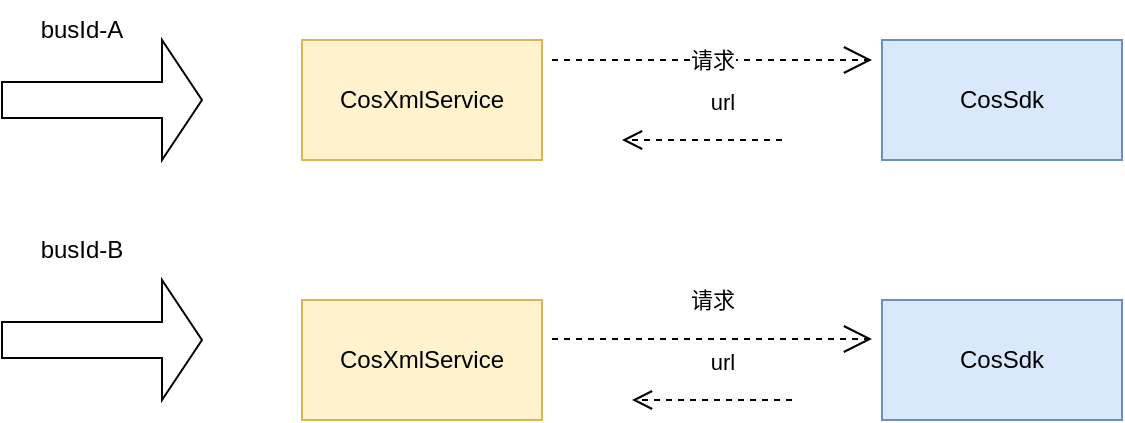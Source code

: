 <mxfile version="17.2.5" type="github">
  <diagram id="wFE0QG_FPsp0jaGvCLVb" name="Page-1">
    <mxGraphModel dx="1011" dy="702" grid="1" gridSize="10" guides="1" tooltips="1" connect="1" arrows="1" fold="1" page="1" pageScale="1" pageWidth="850" pageHeight="1100" math="0" shadow="0">
      <root>
        <mxCell id="0" />
        <mxCell id="1" parent="0" />
        <mxCell id="UL5-YyF8CRdL_vzGdgXI-1" value="CosXmlService" style="rounded=0;whiteSpace=wrap;html=1;fillColor=#fff2cc;strokeColor=#d6b656;" vertex="1" parent="1">
          <mxGeometry x="220" y="170" width="120" height="60" as="geometry" />
        </mxCell>
        <mxCell id="UL5-YyF8CRdL_vzGdgXI-2" value="CosXmlService" style="rounded=0;whiteSpace=wrap;html=1;fillColor=#fff2cc;strokeColor=#d6b656;" vertex="1" parent="1">
          <mxGeometry x="220" y="300" width="120" height="60" as="geometry" />
        </mxCell>
        <mxCell id="UL5-YyF8CRdL_vzGdgXI-4" value="" style="shape=singleArrow;whiteSpace=wrap;html=1;" vertex="1" parent="1">
          <mxGeometry x="70" y="170" width="100" height="60" as="geometry" />
        </mxCell>
        <mxCell id="UL5-YyF8CRdL_vzGdgXI-5" value="" style="shape=singleArrow;whiteSpace=wrap;html=1;" vertex="1" parent="1">
          <mxGeometry x="70" y="290" width="100" height="60" as="geometry" />
        </mxCell>
        <mxCell id="UL5-YyF8CRdL_vzGdgXI-6" value="busId-A" style="text;html=1;strokeColor=none;fillColor=none;align=center;verticalAlign=middle;whiteSpace=wrap;rounded=0;" vertex="1" parent="1">
          <mxGeometry x="80" y="150" width="60" height="30" as="geometry" />
        </mxCell>
        <mxCell id="UL5-YyF8CRdL_vzGdgXI-7" value="busId-B" style="text;html=1;strokeColor=none;fillColor=none;align=center;verticalAlign=middle;whiteSpace=wrap;rounded=0;" vertex="1" parent="1">
          <mxGeometry x="80" y="260" width="60" height="30" as="geometry" />
        </mxCell>
        <mxCell id="UL5-YyF8CRdL_vzGdgXI-8" value="CosSdk" style="rounded=0;whiteSpace=wrap;html=1;fillColor=#dae8fc;strokeColor=#6c8ebf;" vertex="1" parent="1">
          <mxGeometry x="510" y="170" width="120" height="60" as="geometry" />
        </mxCell>
        <mxCell id="UL5-YyF8CRdL_vzGdgXI-9" value="CosSdk" style="rounded=0;whiteSpace=wrap;html=1;fillColor=#dae8fc;strokeColor=#6c8ebf;" vertex="1" parent="1">
          <mxGeometry x="510" y="300" width="120" height="60" as="geometry" />
        </mxCell>
        <mxCell id="UL5-YyF8CRdL_vzGdgXI-18" value="请求" style="endArrow=open;endSize=12;dashed=1;html=1;rounded=0;" edge="1" parent="1">
          <mxGeometry width="160" relative="1" as="geometry">
            <mxPoint x="345" y="180" as="sourcePoint" />
            <mxPoint x="505" y="180" as="targetPoint" />
          </mxGeometry>
        </mxCell>
        <mxCell id="UL5-YyF8CRdL_vzGdgXI-19" value="请求" style="endArrow=open;endSize=12;dashed=1;html=1;rounded=0;" edge="1" parent="1">
          <mxGeometry y="20" width="160" relative="1" as="geometry">
            <mxPoint x="345" y="319.5" as="sourcePoint" />
            <mxPoint x="505" y="319.5" as="targetPoint" />
            <mxPoint as="offset" />
          </mxGeometry>
        </mxCell>
        <mxCell id="UL5-YyF8CRdL_vzGdgXI-20" value="url" style="html=1;verticalAlign=bottom;endArrow=open;dashed=1;endSize=8;rounded=0;" edge="1" parent="1">
          <mxGeometry x="-0.125" y="-10" relative="1" as="geometry">
            <mxPoint x="465" y="350" as="sourcePoint" />
            <mxPoint x="385" y="350" as="targetPoint" />
            <mxPoint as="offset" />
          </mxGeometry>
        </mxCell>
        <mxCell id="UL5-YyF8CRdL_vzGdgXI-21" value="url" style="html=1;verticalAlign=bottom;endArrow=open;dashed=1;endSize=8;rounded=0;" edge="1" parent="1">
          <mxGeometry x="-0.25" y="-10" relative="1" as="geometry">
            <mxPoint x="460" y="220" as="sourcePoint" />
            <mxPoint x="380" y="220" as="targetPoint" />
            <mxPoint as="offset" />
          </mxGeometry>
        </mxCell>
      </root>
    </mxGraphModel>
  </diagram>
</mxfile>
